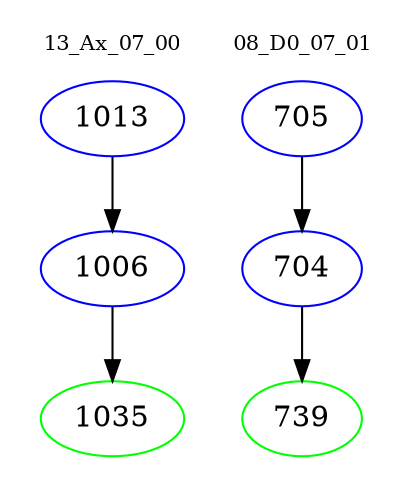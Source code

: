 digraph{
subgraph cluster_0 {
color = white
label = "13_Ax_07_00";
fontsize=10;
T0_1013 [label="1013", color="blue"]
T0_1013 -> T0_1006 [color="black"]
T0_1006 [label="1006", color="blue"]
T0_1006 -> T0_1035 [color="black"]
T0_1035 [label="1035", color="green"]
}
subgraph cluster_1 {
color = white
label = "08_D0_07_01";
fontsize=10;
T1_705 [label="705", color="blue"]
T1_705 -> T1_704 [color="black"]
T1_704 [label="704", color="blue"]
T1_704 -> T1_739 [color="black"]
T1_739 [label="739", color="green"]
}
}
